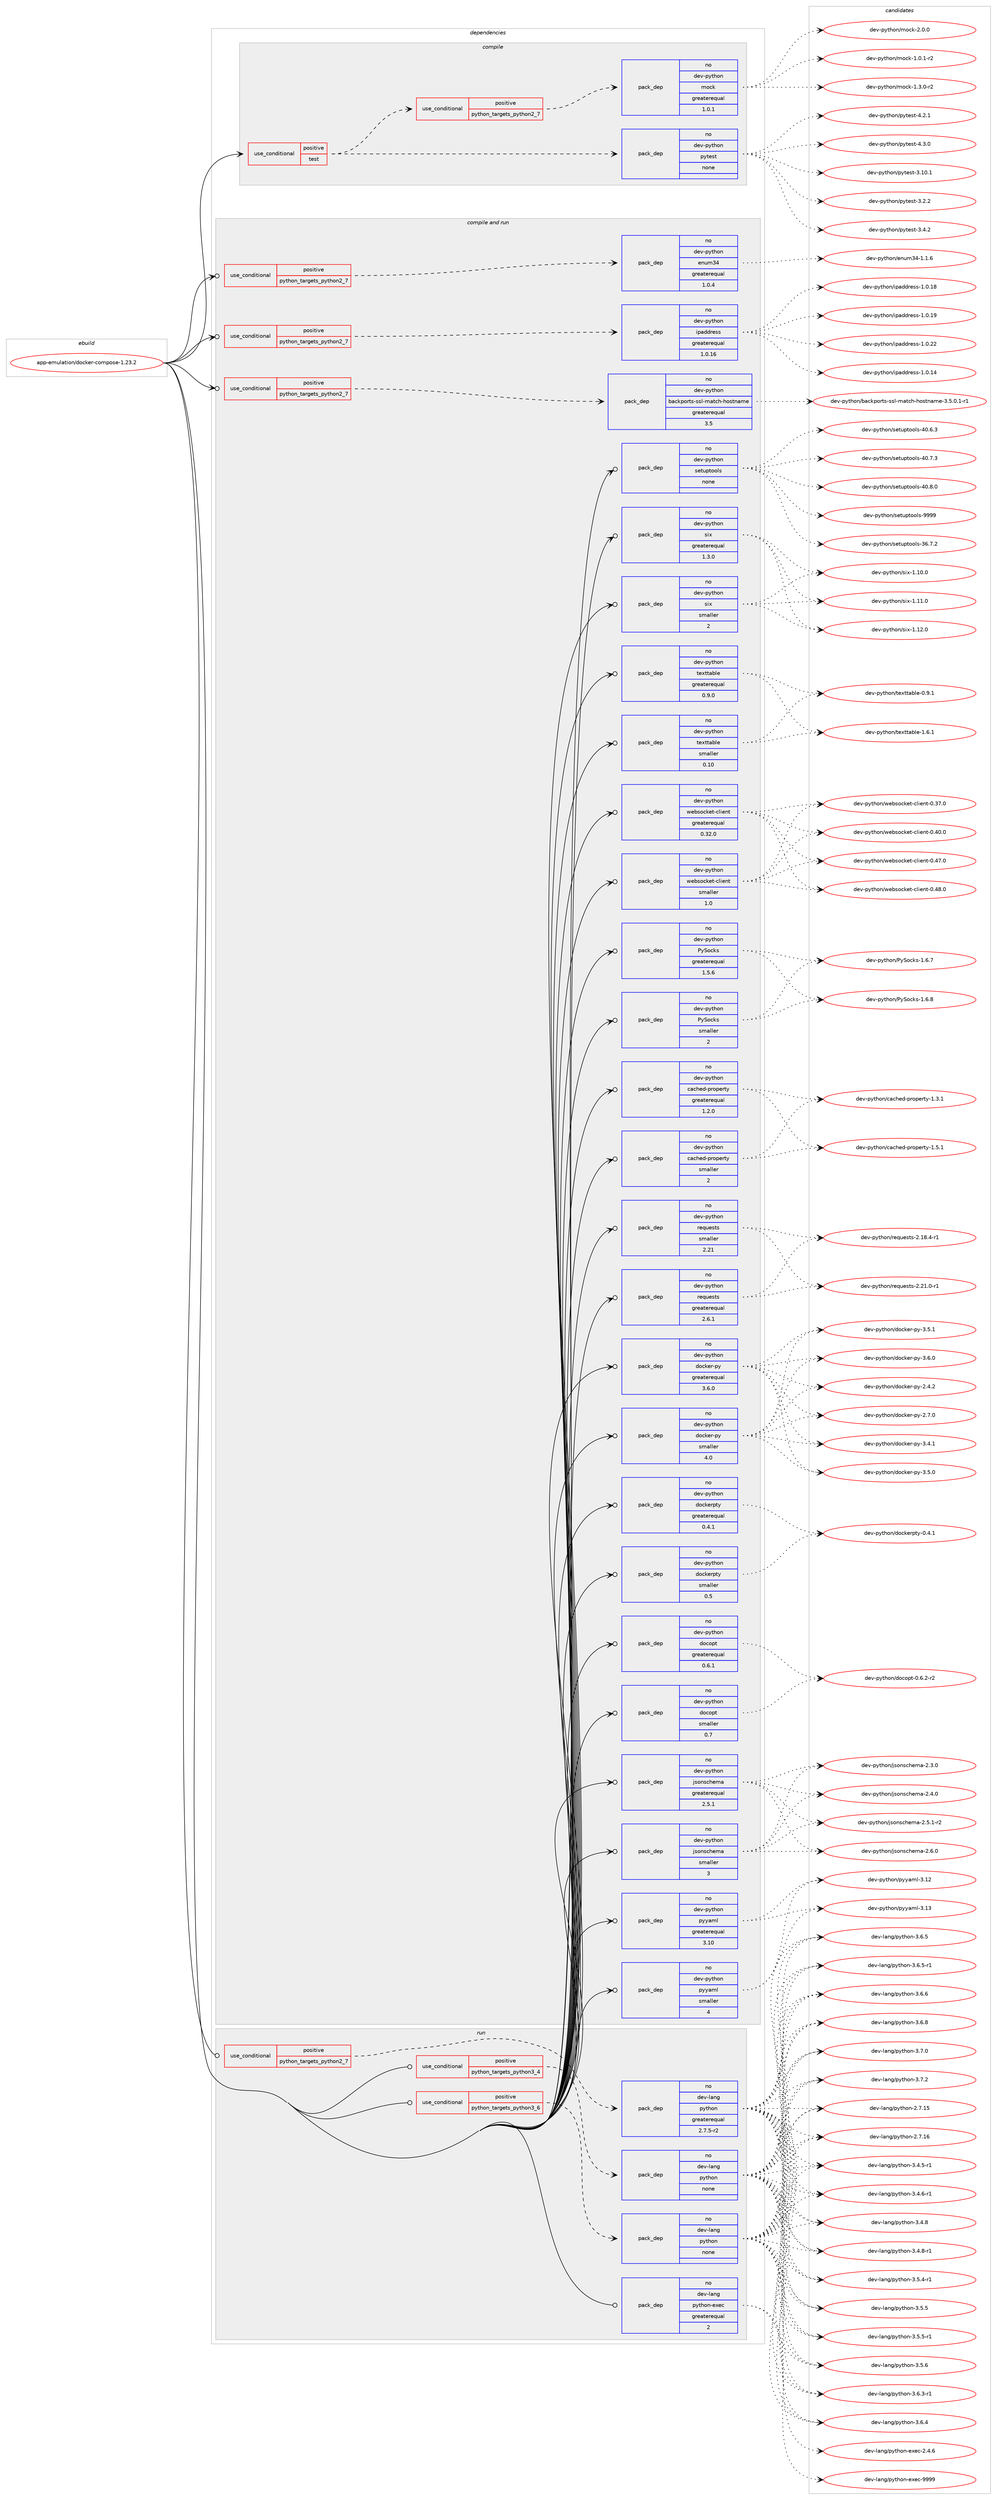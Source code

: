 digraph prolog {

# *************
# Graph options
# *************

newrank=true;
concentrate=true;
compound=true;
graph [rankdir=LR,fontname=Helvetica,fontsize=10,ranksep=1.5];#, ranksep=2.5, nodesep=0.2];
edge  [arrowhead=vee];
node  [fontname=Helvetica,fontsize=10];

# **********
# The ebuild
# **********

subgraph cluster_leftcol {
color=gray;
rank=same;
label=<<i>ebuild</i>>;
id [label="app-emulation/docker-compose-1.23.2", color=red, width=4, href="../app-emulation/docker-compose-1.23.2.svg"];
}

# ****************
# The dependencies
# ****************

subgraph cluster_midcol {
color=gray;
label=<<i>dependencies</i>>;
subgraph cluster_compile {
fillcolor="#eeeeee";
style=filled;
label=<<i>compile</i>>;
subgraph cond349889 {
dependency1285062 [label=<<TABLE BORDER="0" CELLBORDER="1" CELLSPACING="0" CELLPADDING="4"><TR><TD ROWSPAN="3" CELLPADDING="10">use_conditional</TD></TR><TR><TD>positive</TD></TR><TR><TD>test</TD></TR></TABLE>>, shape=none, color=red];
subgraph pack915207 {
dependency1285063 [label=<<TABLE BORDER="0" CELLBORDER="1" CELLSPACING="0" CELLPADDING="4" WIDTH="220"><TR><TD ROWSPAN="6" CELLPADDING="30">pack_dep</TD></TR><TR><TD WIDTH="110">no</TD></TR><TR><TD>dev-python</TD></TR><TR><TD>pytest</TD></TR><TR><TD>none</TD></TR><TR><TD></TD></TR></TABLE>>, shape=none, color=blue];
}
dependency1285062:e -> dependency1285063:w [weight=20,style="dashed",arrowhead="vee"];
subgraph cond349890 {
dependency1285064 [label=<<TABLE BORDER="0" CELLBORDER="1" CELLSPACING="0" CELLPADDING="4"><TR><TD ROWSPAN="3" CELLPADDING="10">use_conditional</TD></TR><TR><TD>positive</TD></TR><TR><TD>python_targets_python2_7</TD></TR></TABLE>>, shape=none, color=red];
subgraph pack915208 {
dependency1285065 [label=<<TABLE BORDER="0" CELLBORDER="1" CELLSPACING="0" CELLPADDING="4" WIDTH="220"><TR><TD ROWSPAN="6" CELLPADDING="30">pack_dep</TD></TR><TR><TD WIDTH="110">no</TD></TR><TR><TD>dev-python</TD></TR><TR><TD>mock</TD></TR><TR><TD>greaterequal</TD></TR><TR><TD>1.0.1</TD></TR></TABLE>>, shape=none, color=blue];
}
dependency1285064:e -> dependency1285065:w [weight=20,style="dashed",arrowhead="vee"];
}
dependency1285062:e -> dependency1285064:w [weight=20,style="dashed",arrowhead="vee"];
}
id:e -> dependency1285062:w [weight=20,style="solid",arrowhead="vee"];
}
subgraph cluster_compileandrun {
fillcolor="#eeeeee";
style=filled;
label=<<i>compile and run</i>>;
subgraph cond349891 {
dependency1285066 [label=<<TABLE BORDER="0" CELLBORDER="1" CELLSPACING="0" CELLPADDING="4"><TR><TD ROWSPAN="3" CELLPADDING="10">use_conditional</TD></TR><TR><TD>positive</TD></TR><TR><TD>python_targets_python2_7</TD></TR></TABLE>>, shape=none, color=red];
subgraph pack915209 {
dependency1285067 [label=<<TABLE BORDER="0" CELLBORDER="1" CELLSPACING="0" CELLPADDING="4" WIDTH="220"><TR><TD ROWSPAN="6" CELLPADDING="30">pack_dep</TD></TR><TR><TD WIDTH="110">no</TD></TR><TR><TD>dev-python</TD></TR><TR><TD>backports-ssl-match-hostname</TD></TR><TR><TD>greaterequal</TD></TR><TR><TD>3.5</TD></TR></TABLE>>, shape=none, color=blue];
}
dependency1285066:e -> dependency1285067:w [weight=20,style="dashed",arrowhead="vee"];
}
id:e -> dependency1285066:w [weight=20,style="solid",arrowhead="odotvee"];
subgraph cond349892 {
dependency1285068 [label=<<TABLE BORDER="0" CELLBORDER="1" CELLSPACING="0" CELLPADDING="4"><TR><TD ROWSPAN="3" CELLPADDING="10">use_conditional</TD></TR><TR><TD>positive</TD></TR><TR><TD>python_targets_python2_7</TD></TR></TABLE>>, shape=none, color=red];
subgraph pack915210 {
dependency1285069 [label=<<TABLE BORDER="0" CELLBORDER="1" CELLSPACING="0" CELLPADDING="4" WIDTH="220"><TR><TD ROWSPAN="6" CELLPADDING="30">pack_dep</TD></TR><TR><TD WIDTH="110">no</TD></TR><TR><TD>dev-python</TD></TR><TR><TD>enum34</TD></TR><TR><TD>greaterequal</TD></TR><TR><TD>1.0.4</TD></TR></TABLE>>, shape=none, color=blue];
}
dependency1285068:e -> dependency1285069:w [weight=20,style="dashed",arrowhead="vee"];
}
id:e -> dependency1285068:w [weight=20,style="solid",arrowhead="odotvee"];
subgraph cond349893 {
dependency1285070 [label=<<TABLE BORDER="0" CELLBORDER="1" CELLSPACING="0" CELLPADDING="4"><TR><TD ROWSPAN="3" CELLPADDING="10">use_conditional</TD></TR><TR><TD>positive</TD></TR><TR><TD>python_targets_python2_7</TD></TR></TABLE>>, shape=none, color=red];
subgraph pack915211 {
dependency1285071 [label=<<TABLE BORDER="0" CELLBORDER="1" CELLSPACING="0" CELLPADDING="4" WIDTH="220"><TR><TD ROWSPAN="6" CELLPADDING="30">pack_dep</TD></TR><TR><TD WIDTH="110">no</TD></TR><TR><TD>dev-python</TD></TR><TR><TD>ipaddress</TD></TR><TR><TD>greaterequal</TD></TR><TR><TD>1.0.16</TD></TR></TABLE>>, shape=none, color=blue];
}
dependency1285070:e -> dependency1285071:w [weight=20,style="dashed",arrowhead="vee"];
}
id:e -> dependency1285070:w [weight=20,style="solid",arrowhead="odotvee"];
subgraph pack915212 {
dependency1285072 [label=<<TABLE BORDER="0" CELLBORDER="1" CELLSPACING="0" CELLPADDING="4" WIDTH="220"><TR><TD ROWSPAN="6" CELLPADDING="30">pack_dep</TD></TR><TR><TD WIDTH="110">no</TD></TR><TR><TD>dev-python</TD></TR><TR><TD>PySocks</TD></TR><TR><TD>greaterequal</TD></TR><TR><TD>1.5.6</TD></TR></TABLE>>, shape=none, color=blue];
}
id:e -> dependency1285072:w [weight=20,style="solid",arrowhead="odotvee"];
subgraph pack915213 {
dependency1285073 [label=<<TABLE BORDER="0" CELLBORDER="1" CELLSPACING="0" CELLPADDING="4" WIDTH="220"><TR><TD ROWSPAN="6" CELLPADDING="30">pack_dep</TD></TR><TR><TD WIDTH="110">no</TD></TR><TR><TD>dev-python</TD></TR><TR><TD>PySocks</TD></TR><TR><TD>smaller</TD></TR><TR><TD>2</TD></TR></TABLE>>, shape=none, color=blue];
}
id:e -> dependency1285073:w [weight=20,style="solid",arrowhead="odotvee"];
subgraph pack915214 {
dependency1285074 [label=<<TABLE BORDER="0" CELLBORDER="1" CELLSPACING="0" CELLPADDING="4" WIDTH="220"><TR><TD ROWSPAN="6" CELLPADDING="30">pack_dep</TD></TR><TR><TD WIDTH="110">no</TD></TR><TR><TD>dev-python</TD></TR><TR><TD>cached-property</TD></TR><TR><TD>greaterequal</TD></TR><TR><TD>1.2.0</TD></TR></TABLE>>, shape=none, color=blue];
}
id:e -> dependency1285074:w [weight=20,style="solid",arrowhead="odotvee"];
subgraph pack915215 {
dependency1285075 [label=<<TABLE BORDER="0" CELLBORDER="1" CELLSPACING="0" CELLPADDING="4" WIDTH="220"><TR><TD ROWSPAN="6" CELLPADDING="30">pack_dep</TD></TR><TR><TD WIDTH="110">no</TD></TR><TR><TD>dev-python</TD></TR><TR><TD>cached-property</TD></TR><TR><TD>smaller</TD></TR><TR><TD>2</TD></TR></TABLE>>, shape=none, color=blue];
}
id:e -> dependency1285075:w [weight=20,style="solid",arrowhead="odotvee"];
subgraph pack915216 {
dependency1285076 [label=<<TABLE BORDER="0" CELLBORDER="1" CELLSPACING="0" CELLPADDING="4" WIDTH="220"><TR><TD ROWSPAN="6" CELLPADDING="30">pack_dep</TD></TR><TR><TD WIDTH="110">no</TD></TR><TR><TD>dev-python</TD></TR><TR><TD>docker-py</TD></TR><TR><TD>greaterequal</TD></TR><TR><TD>3.6.0</TD></TR></TABLE>>, shape=none, color=blue];
}
id:e -> dependency1285076:w [weight=20,style="solid",arrowhead="odotvee"];
subgraph pack915217 {
dependency1285077 [label=<<TABLE BORDER="0" CELLBORDER="1" CELLSPACING="0" CELLPADDING="4" WIDTH="220"><TR><TD ROWSPAN="6" CELLPADDING="30">pack_dep</TD></TR><TR><TD WIDTH="110">no</TD></TR><TR><TD>dev-python</TD></TR><TR><TD>docker-py</TD></TR><TR><TD>smaller</TD></TR><TR><TD>4.0</TD></TR></TABLE>>, shape=none, color=blue];
}
id:e -> dependency1285077:w [weight=20,style="solid",arrowhead="odotvee"];
subgraph pack915218 {
dependency1285078 [label=<<TABLE BORDER="0" CELLBORDER="1" CELLSPACING="0" CELLPADDING="4" WIDTH="220"><TR><TD ROWSPAN="6" CELLPADDING="30">pack_dep</TD></TR><TR><TD WIDTH="110">no</TD></TR><TR><TD>dev-python</TD></TR><TR><TD>dockerpty</TD></TR><TR><TD>greaterequal</TD></TR><TR><TD>0.4.1</TD></TR></TABLE>>, shape=none, color=blue];
}
id:e -> dependency1285078:w [weight=20,style="solid",arrowhead="odotvee"];
subgraph pack915219 {
dependency1285079 [label=<<TABLE BORDER="0" CELLBORDER="1" CELLSPACING="0" CELLPADDING="4" WIDTH="220"><TR><TD ROWSPAN="6" CELLPADDING="30">pack_dep</TD></TR><TR><TD WIDTH="110">no</TD></TR><TR><TD>dev-python</TD></TR><TR><TD>dockerpty</TD></TR><TR><TD>smaller</TD></TR><TR><TD>0.5</TD></TR></TABLE>>, shape=none, color=blue];
}
id:e -> dependency1285079:w [weight=20,style="solid",arrowhead="odotvee"];
subgraph pack915220 {
dependency1285080 [label=<<TABLE BORDER="0" CELLBORDER="1" CELLSPACING="0" CELLPADDING="4" WIDTH="220"><TR><TD ROWSPAN="6" CELLPADDING="30">pack_dep</TD></TR><TR><TD WIDTH="110">no</TD></TR><TR><TD>dev-python</TD></TR><TR><TD>docopt</TD></TR><TR><TD>greaterequal</TD></TR><TR><TD>0.6.1</TD></TR></TABLE>>, shape=none, color=blue];
}
id:e -> dependency1285080:w [weight=20,style="solid",arrowhead="odotvee"];
subgraph pack915221 {
dependency1285081 [label=<<TABLE BORDER="0" CELLBORDER="1" CELLSPACING="0" CELLPADDING="4" WIDTH="220"><TR><TD ROWSPAN="6" CELLPADDING="30">pack_dep</TD></TR><TR><TD WIDTH="110">no</TD></TR><TR><TD>dev-python</TD></TR><TR><TD>docopt</TD></TR><TR><TD>smaller</TD></TR><TR><TD>0.7</TD></TR></TABLE>>, shape=none, color=blue];
}
id:e -> dependency1285081:w [weight=20,style="solid",arrowhead="odotvee"];
subgraph pack915222 {
dependency1285082 [label=<<TABLE BORDER="0" CELLBORDER="1" CELLSPACING="0" CELLPADDING="4" WIDTH="220"><TR><TD ROWSPAN="6" CELLPADDING="30">pack_dep</TD></TR><TR><TD WIDTH="110">no</TD></TR><TR><TD>dev-python</TD></TR><TR><TD>jsonschema</TD></TR><TR><TD>greaterequal</TD></TR><TR><TD>2.5.1</TD></TR></TABLE>>, shape=none, color=blue];
}
id:e -> dependency1285082:w [weight=20,style="solid",arrowhead="odotvee"];
subgraph pack915223 {
dependency1285083 [label=<<TABLE BORDER="0" CELLBORDER="1" CELLSPACING="0" CELLPADDING="4" WIDTH="220"><TR><TD ROWSPAN="6" CELLPADDING="30">pack_dep</TD></TR><TR><TD WIDTH="110">no</TD></TR><TR><TD>dev-python</TD></TR><TR><TD>jsonschema</TD></TR><TR><TD>smaller</TD></TR><TR><TD>3</TD></TR></TABLE>>, shape=none, color=blue];
}
id:e -> dependency1285083:w [weight=20,style="solid",arrowhead="odotvee"];
subgraph pack915224 {
dependency1285084 [label=<<TABLE BORDER="0" CELLBORDER="1" CELLSPACING="0" CELLPADDING="4" WIDTH="220"><TR><TD ROWSPAN="6" CELLPADDING="30">pack_dep</TD></TR><TR><TD WIDTH="110">no</TD></TR><TR><TD>dev-python</TD></TR><TR><TD>pyyaml</TD></TR><TR><TD>greaterequal</TD></TR><TR><TD>3.10</TD></TR></TABLE>>, shape=none, color=blue];
}
id:e -> dependency1285084:w [weight=20,style="solid",arrowhead="odotvee"];
subgraph pack915225 {
dependency1285085 [label=<<TABLE BORDER="0" CELLBORDER="1" CELLSPACING="0" CELLPADDING="4" WIDTH="220"><TR><TD ROWSPAN="6" CELLPADDING="30">pack_dep</TD></TR><TR><TD WIDTH="110">no</TD></TR><TR><TD>dev-python</TD></TR><TR><TD>pyyaml</TD></TR><TR><TD>smaller</TD></TR><TR><TD>4</TD></TR></TABLE>>, shape=none, color=blue];
}
id:e -> dependency1285085:w [weight=20,style="solid",arrowhead="odotvee"];
subgraph pack915226 {
dependency1285086 [label=<<TABLE BORDER="0" CELLBORDER="1" CELLSPACING="0" CELLPADDING="4" WIDTH="220"><TR><TD ROWSPAN="6" CELLPADDING="30">pack_dep</TD></TR><TR><TD WIDTH="110">no</TD></TR><TR><TD>dev-python</TD></TR><TR><TD>requests</TD></TR><TR><TD>greaterequal</TD></TR><TR><TD>2.6.1</TD></TR></TABLE>>, shape=none, color=blue];
}
id:e -> dependency1285086:w [weight=20,style="solid",arrowhead="odotvee"];
subgraph pack915227 {
dependency1285087 [label=<<TABLE BORDER="0" CELLBORDER="1" CELLSPACING="0" CELLPADDING="4" WIDTH="220"><TR><TD ROWSPAN="6" CELLPADDING="30">pack_dep</TD></TR><TR><TD WIDTH="110">no</TD></TR><TR><TD>dev-python</TD></TR><TR><TD>requests</TD></TR><TR><TD>smaller</TD></TR><TR><TD>2.21</TD></TR></TABLE>>, shape=none, color=blue];
}
id:e -> dependency1285087:w [weight=20,style="solid",arrowhead="odotvee"];
subgraph pack915228 {
dependency1285088 [label=<<TABLE BORDER="0" CELLBORDER="1" CELLSPACING="0" CELLPADDING="4" WIDTH="220"><TR><TD ROWSPAN="6" CELLPADDING="30">pack_dep</TD></TR><TR><TD WIDTH="110">no</TD></TR><TR><TD>dev-python</TD></TR><TR><TD>setuptools</TD></TR><TR><TD>none</TD></TR><TR><TD></TD></TR></TABLE>>, shape=none, color=blue];
}
id:e -> dependency1285088:w [weight=20,style="solid",arrowhead="odotvee"];
subgraph pack915229 {
dependency1285089 [label=<<TABLE BORDER="0" CELLBORDER="1" CELLSPACING="0" CELLPADDING="4" WIDTH="220"><TR><TD ROWSPAN="6" CELLPADDING="30">pack_dep</TD></TR><TR><TD WIDTH="110">no</TD></TR><TR><TD>dev-python</TD></TR><TR><TD>six</TD></TR><TR><TD>greaterequal</TD></TR><TR><TD>1.3.0</TD></TR></TABLE>>, shape=none, color=blue];
}
id:e -> dependency1285089:w [weight=20,style="solid",arrowhead="odotvee"];
subgraph pack915230 {
dependency1285090 [label=<<TABLE BORDER="0" CELLBORDER="1" CELLSPACING="0" CELLPADDING="4" WIDTH="220"><TR><TD ROWSPAN="6" CELLPADDING="30">pack_dep</TD></TR><TR><TD WIDTH="110">no</TD></TR><TR><TD>dev-python</TD></TR><TR><TD>six</TD></TR><TR><TD>smaller</TD></TR><TR><TD>2</TD></TR></TABLE>>, shape=none, color=blue];
}
id:e -> dependency1285090:w [weight=20,style="solid",arrowhead="odotvee"];
subgraph pack915231 {
dependency1285091 [label=<<TABLE BORDER="0" CELLBORDER="1" CELLSPACING="0" CELLPADDING="4" WIDTH="220"><TR><TD ROWSPAN="6" CELLPADDING="30">pack_dep</TD></TR><TR><TD WIDTH="110">no</TD></TR><TR><TD>dev-python</TD></TR><TR><TD>texttable</TD></TR><TR><TD>greaterequal</TD></TR><TR><TD>0.9.0</TD></TR></TABLE>>, shape=none, color=blue];
}
id:e -> dependency1285091:w [weight=20,style="solid",arrowhead="odotvee"];
subgraph pack915232 {
dependency1285092 [label=<<TABLE BORDER="0" CELLBORDER="1" CELLSPACING="0" CELLPADDING="4" WIDTH="220"><TR><TD ROWSPAN="6" CELLPADDING="30">pack_dep</TD></TR><TR><TD WIDTH="110">no</TD></TR><TR><TD>dev-python</TD></TR><TR><TD>texttable</TD></TR><TR><TD>smaller</TD></TR><TR><TD>0.10</TD></TR></TABLE>>, shape=none, color=blue];
}
id:e -> dependency1285092:w [weight=20,style="solid",arrowhead="odotvee"];
subgraph pack915233 {
dependency1285093 [label=<<TABLE BORDER="0" CELLBORDER="1" CELLSPACING="0" CELLPADDING="4" WIDTH="220"><TR><TD ROWSPAN="6" CELLPADDING="30">pack_dep</TD></TR><TR><TD WIDTH="110">no</TD></TR><TR><TD>dev-python</TD></TR><TR><TD>websocket-client</TD></TR><TR><TD>greaterequal</TD></TR><TR><TD>0.32.0</TD></TR></TABLE>>, shape=none, color=blue];
}
id:e -> dependency1285093:w [weight=20,style="solid",arrowhead="odotvee"];
subgraph pack915234 {
dependency1285094 [label=<<TABLE BORDER="0" CELLBORDER="1" CELLSPACING="0" CELLPADDING="4" WIDTH="220"><TR><TD ROWSPAN="6" CELLPADDING="30">pack_dep</TD></TR><TR><TD WIDTH="110">no</TD></TR><TR><TD>dev-python</TD></TR><TR><TD>websocket-client</TD></TR><TR><TD>smaller</TD></TR><TR><TD>1.0</TD></TR></TABLE>>, shape=none, color=blue];
}
id:e -> dependency1285094:w [weight=20,style="solid",arrowhead="odotvee"];
}
subgraph cluster_run {
fillcolor="#eeeeee";
style=filled;
label=<<i>run</i>>;
subgraph cond349894 {
dependency1285095 [label=<<TABLE BORDER="0" CELLBORDER="1" CELLSPACING="0" CELLPADDING="4"><TR><TD ROWSPAN="3" CELLPADDING="10">use_conditional</TD></TR><TR><TD>positive</TD></TR><TR><TD>python_targets_python2_7</TD></TR></TABLE>>, shape=none, color=red];
subgraph pack915235 {
dependency1285096 [label=<<TABLE BORDER="0" CELLBORDER="1" CELLSPACING="0" CELLPADDING="4" WIDTH="220"><TR><TD ROWSPAN="6" CELLPADDING="30">pack_dep</TD></TR><TR><TD WIDTH="110">no</TD></TR><TR><TD>dev-lang</TD></TR><TR><TD>python</TD></TR><TR><TD>greaterequal</TD></TR><TR><TD>2.7.5-r2</TD></TR></TABLE>>, shape=none, color=blue];
}
dependency1285095:e -> dependency1285096:w [weight=20,style="dashed",arrowhead="vee"];
}
id:e -> dependency1285095:w [weight=20,style="solid",arrowhead="odot"];
subgraph cond349895 {
dependency1285097 [label=<<TABLE BORDER="0" CELLBORDER="1" CELLSPACING="0" CELLPADDING="4"><TR><TD ROWSPAN="3" CELLPADDING="10">use_conditional</TD></TR><TR><TD>positive</TD></TR><TR><TD>python_targets_python3_4</TD></TR></TABLE>>, shape=none, color=red];
subgraph pack915236 {
dependency1285098 [label=<<TABLE BORDER="0" CELLBORDER="1" CELLSPACING="0" CELLPADDING="4" WIDTH="220"><TR><TD ROWSPAN="6" CELLPADDING="30">pack_dep</TD></TR><TR><TD WIDTH="110">no</TD></TR><TR><TD>dev-lang</TD></TR><TR><TD>python</TD></TR><TR><TD>none</TD></TR><TR><TD></TD></TR></TABLE>>, shape=none, color=blue];
}
dependency1285097:e -> dependency1285098:w [weight=20,style="dashed",arrowhead="vee"];
}
id:e -> dependency1285097:w [weight=20,style="solid",arrowhead="odot"];
subgraph cond349896 {
dependency1285099 [label=<<TABLE BORDER="0" CELLBORDER="1" CELLSPACING="0" CELLPADDING="4"><TR><TD ROWSPAN="3" CELLPADDING="10">use_conditional</TD></TR><TR><TD>positive</TD></TR><TR><TD>python_targets_python3_6</TD></TR></TABLE>>, shape=none, color=red];
subgraph pack915237 {
dependency1285100 [label=<<TABLE BORDER="0" CELLBORDER="1" CELLSPACING="0" CELLPADDING="4" WIDTH="220"><TR><TD ROWSPAN="6" CELLPADDING="30">pack_dep</TD></TR><TR><TD WIDTH="110">no</TD></TR><TR><TD>dev-lang</TD></TR><TR><TD>python</TD></TR><TR><TD>none</TD></TR><TR><TD></TD></TR></TABLE>>, shape=none, color=blue];
}
dependency1285099:e -> dependency1285100:w [weight=20,style="dashed",arrowhead="vee"];
}
id:e -> dependency1285099:w [weight=20,style="solid",arrowhead="odot"];
subgraph pack915238 {
dependency1285101 [label=<<TABLE BORDER="0" CELLBORDER="1" CELLSPACING="0" CELLPADDING="4" WIDTH="220"><TR><TD ROWSPAN="6" CELLPADDING="30">pack_dep</TD></TR><TR><TD WIDTH="110">no</TD></TR><TR><TD>dev-lang</TD></TR><TR><TD>python-exec</TD></TR><TR><TD>greaterequal</TD></TR><TR><TD>2</TD></TR></TABLE>>, shape=none, color=blue];
}
id:e -> dependency1285101:w [weight=20,style="solid",arrowhead="odot"];
}
}

# **************
# The candidates
# **************

subgraph cluster_choices {
rank=same;
color=gray;
label=<<i>candidates</i>>;

subgraph choice915207 {
color=black;
nodesep=1;
choice100101118451121211161041111104711212111610111511645514649484649 [label="dev-python/pytest-3.10.1", color=red, width=4,href="../dev-python/pytest-3.10.1.svg"];
choice1001011184511212111610411111047112121116101115116455146504650 [label="dev-python/pytest-3.2.2", color=red, width=4,href="../dev-python/pytest-3.2.2.svg"];
choice1001011184511212111610411111047112121116101115116455146524650 [label="dev-python/pytest-3.4.2", color=red, width=4,href="../dev-python/pytest-3.4.2.svg"];
choice1001011184511212111610411111047112121116101115116455246504649 [label="dev-python/pytest-4.2.1", color=red, width=4,href="../dev-python/pytest-4.2.1.svg"];
choice1001011184511212111610411111047112121116101115116455246514648 [label="dev-python/pytest-4.3.0", color=red, width=4,href="../dev-python/pytest-4.3.0.svg"];
dependency1285063:e -> choice100101118451121211161041111104711212111610111511645514649484649:w [style=dotted,weight="100"];
dependency1285063:e -> choice1001011184511212111610411111047112121116101115116455146504650:w [style=dotted,weight="100"];
dependency1285063:e -> choice1001011184511212111610411111047112121116101115116455146524650:w [style=dotted,weight="100"];
dependency1285063:e -> choice1001011184511212111610411111047112121116101115116455246504649:w [style=dotted,weight="100"];
dependency1285063:e -> choice1001011184511212111610411111047112121116101115116455246514648:w [style=dotted,weight="100"];
}
subgraph choice915208 {
color=black;
nodesep=1;
choice1001011184511212111610411111047109111991074549464846494511450 [label="dev-python/mock-1.0.1-r2", color=red, width=4,href="../dev-python/mock-1.0.1-r2.svg"];
choice1001011184511212111610411111047109111991074549465146484511450 [label="dev-python/mock-1.3.0-r2", color=red, width=4,href="../dev-python/mock-1.3.0-r2.svg"];
choice100101118451121211161041111104710911199107455046484648 [label="dev-python/mock-2.0.0", color=red, width=4,href="../dev-python/mock-2.0.0.svg"];
dependency1285065:e -> choice1001011184511212111610411111047109111991074549464846494511450:w [style=dotted,weight="100"];
dependency1285065:e -> choice1001011184511212111610411111047109111991074549465146484511450:w [style=dotted,weight="100"];
dependency1285065:e -> choice100101118451121211161041111104710911199107455046484648:w [style=dotted,weight="100"];
}
subgraph choice915209 {
color=black;
nodesep=1;
choice100101118451121211161041111104798979910711211111411611545115115108451099711699104451041111151161109710910145514653464846494511449 [label="dev-python/backports-ssl-match-hostname-3.5.0.1-r1", color=red, width=4,href="../dev-python/backports-ssl-match-hostname-3.5.0.1-r1.svg"];
dependency1285067:e -> choice100101118451121211161041111104798979910711211111411611545115115108451099711699104451041111151161109710910145514653464846494511449:w [style=dotted,weight="100"];
}
subgraph choice915210 {
color=black;
nodesep=1;
choice10010111845112121116104111110471011101171095152454946494654 [label="dev-python/enum34-1.1.6", color=red, width=4,href="../dev-python/enum34-1.1.6.svg"];
dependency1285069:e -> choice10010111845112121116104111110471011101171095152454946494654:w [style=dotted,weight="100"];
}
subgraph choice915211 {
color=black;
nodesep=1;
choice10010111845112121116104111110471051129710010011410111511545494648464952 [label="dev-python/ipaddress-1.0.14", color=red, width=4,href="../dev-python/ipaddress-1.0.14.svg"];
choice10010111845112121116104111110471051129710010011410111511545494648464956 [label="dev-python/ipaddress-1.0.18", color=red, width=4,href="../dev-python/ipaddress-1.0.18.svg"];
choice10010111845112121116104111110471051129710010011410111511545494648464957 [label="dev-python/ipaddress-1.0.19", color=red, width=4,href="../dev-python/ipaddress-1.0.19.svg"];
choice10010111845112121116104111110471051129710010011410111511545494648465050 [label="dev-python/ipaddress-1.0.22", color=red, width=4,href="../dev-python/ipaddress-1.0.22.svg"];
dependency1285071:e -> choice10010111845112121116104111110471051129710010011410111511545494648464952:w [style=dotted,weight="100"];
dependency1285071:e -> choice10010111845112121116104111110471051129710010011410111511545494648464956:w [style=dotted,weight="100"];
dependency1285071:e -> choice10010111845112121116104111110471051129710010011410111511545494648464957:w [style=dotted,weight="100"];
dependency1285071:e -> choice10010111845112121116104111110471051129710010011410111511545494648465050:w [style=dotted,weight="100"];
}
subgraph choice915212 {
color=black;
nodesep=1;
choice1001011184511212111610411111047801218311199107115454946544655 [label="dev-python/PySocks-1.6.7", color=red, width=4,href="../dev-python/PySocks-1.6.7.svg"];
choice1001011184511212111610411111047801218311199107115454946544656 [label="dev-python/PySocks-1.6.8", color=red, width=4,href="../dev-python/PySocks-1.6.8.svg"];
dependency1285072:e -> choice1001011184511212111610411111047801218311199107115454946544655:w [style=dotted,weight="100"];
dependency1285072:e -> choice1001011184511212111610411111047801218311199107115454946544656:w [style=dotted,weight="100"];
}
subgraph choice915213 {
color=black;
nodesep=1;
choice1001011184511212111610411111047801218311199107115454946544655 [label="dev-python/PySocks-1.6.7", color=red, width=4,href="../dev-python/PySocks-1.6.7.svg"];
choice1001011184511212111610411111047801218311199107115454946544656 [label="dev-python/PySocks-1.6.8", color=red, width=4,href="../dev-python/PySocks-1.6.8.svg"];
dependency1285073:e -> choice1001011184511212111610411111047801218311199107115454946544655:w [style=dotted,weight="100"];
dependency1285073:e -> choice1001011184511212111610411111047801218311199107115454946544656:w [style=dotted,weight="100"];
}
subgraph choice915214 {
color=black;
nodesep=1;
choice100101118451121211161041111104799979910410110045112114111112101114116121454946514649 [label="dev-python/cached-property-1.3.1", color=red, width=4,href="../dev-python/cached-property-1.3.1.svg"];
choice100101118451121211161041111104799979910410110045112114111112101114116121454946534649 [label="dev-python/cached-property-1.5.1", color=red, width=4,href="../dev-python/cached-property-1.5.1.svg"];
dependency1285074:e -> choice100101118451121211161041111104799979910410110045112114111112101114116121454946514649:w [style=dotted,weight="100"];
dependency1285074:e -> choice100101118451121211161041111104799979910410110045112114111112101114116121454946534649:w [style=dotted,weight="100"];
}
subgraph choice915215 {
color=black;
nodesep=1;
choice100101118451121211161041111104799979910410110045112114111112101114116121454946514649 [label="dev-python/cached-property-1.3.1", color=red, width=4,href="../dev-python/cached-property-1.3.1.svg"];
choice100101118451121211161041111104799979910410110045112114111112101114116121454946534649 [label="dev-python/cached-property-1.5.1", color=red, width=4,href="../dev-python/cached-property-1.5.1.svg"];
dependency1285075:e -> choice100101118451121211161041111104799979910410110045112114111112101114116121454946514649:w [style=dotted,weight="100"];
dependency1285075:e -> choice100101118451121211161041111104799979910410110045112114111112101114116121454946534649:w [style=dotted,weight="100"];
}
subgraph choice915216 {
color=black;
nodesep=1;
choice10010111845112121116104111110471001119910710111445112121455046524650 [label="dev-python/docker-py-2.4.2", color=red, width=4,href="../dev-python/docker-py-2.4.2.svg"];
choice10010111845112121116104111110471001119910710111445112121455046554648 [label="dev-python/docker-py-2.7.0", color=red, width=4,href="../dev-python/docker-py-2.7.0.svg"];
choice10010111845112121116104111110471001119910710111445112121455146524649 [label="dev-python/docker-py-3.4.1", color=red, width=4,href="../dev-python/docker-py-3.4.1.svg"];
choice10010111845112121116104111110471001119910710111445112121455146534648 [label="dev-python/docker-py-3.5.0", color=red, width=4,href="../dev-python/docker-py-3.5.0.svg"];
choice10010111845112121116104111110471001119910710111445112121455146534649 [label="dev-python/docker-py-3.5.1", color=red, width=4,href="../dev-python/docker-py-3.5.1.svg"];
choice10010111845112121116104111110471001119910710111445112121455146544648 [label="dev-python/docker-py-3.6.0", color=red, width=4,href="../dev-python/docker-py-3.6.0.svg"];
dependency1285076:e -> choice10010111845112121116104111110471001119910710111445112121455046524650:w [style=dotted,weight="100"];
dependency1285076:e -> choice10010111845112121116104111110471001119910710111445112121455046554648:w [style=dotted,weight="100"];
dependency1285076:e -> choice10010111845112121116104111110471001119910710111445112121455146524649:w [style=dotted,weight="100"];
dependency1285076:e -> choice10010111845112121116104111110471001119910710111445112121455146534648:w [style=dotted,weight="100"];
dependency1285076:e -> choice10010111845112121116104111110471001119910710111445112121455146534649:w [style=dotted,weight="100"];
dependency1285076:e -> choice10010111845112121116104111110471001119910710111445112121455146544648:w [style=dotted,weight="100"];
}
subgraph choice915217 {
color=black;
nodesep=1;
choice10010111845112121116104111110471001119910710111445112121455046524650 [label="dev-python/docker-py-2.4.2", color=red, width=4,href="../dev-python/docker-py-2.4.2.svg"];
choice10010111845112121116104111110471001119910710111445112121455046554648 [label="dev-python/docker-py-2.7.0", color=red, width=4,href="../dev-python/docker-py-2.7.0.svg"];
choice10010111845112121116104111110471001119910710111445112121455146524649 [label="dev-python/docker-py-3.4.1", color=red, width=4,href="../dev-python/docker-py-3.4.1.svg"];
choice10010111845112121116104111110471001119910710111445112121455146534648 [label="dev-python/docker-py-3.5.0", color=red, width=4,href="../dev-python/docker-py-3.5.0.svg"];
choice10010111845112121116104111110471001119910710111445112121455146534649 [label="dev-python/docker-py-3.5.1", color=red, width=4,href="../dev-python/docker-py-3.5.1.svg"];
choice10010111845112121116104111110471001119910710111445112121455146544648 [label="dev-python/docker-py-3.6.0", color=red, width=4,href="../dev-python/docker-py-3.6.0.svg"];
dependency1285077:e -> choice10010111845112121116104111110471001119910710111445112121455046524650:w [style=dotted,weight="100"];
dependency1285077:e -> choice10010111845112121116104111110471001119910710111445112121455046554648:w [style=dotted,weight="100"];
dependency1285077:e -> choice10010111845112121116104111110471001119910710111445112121455146524649:w [style=dotted,weight="100"];
dependency1285077:e -> choice10010111845112121116104111110471001119910710111445112121455146534648:w [style=dotted,weight="100"];
dependency1285077:e -> choice10010111845112121116104111110471001119910710111445112121455146534649:w [style=dotted,weight="100"];
dependency1285077:e -> choice10010111845112121116104111110471001119910710111445112121455146544648:w [style=dotted,weight="100"];
}
subgraph choice915218 {
color=black;
nodesep=1;
choice100101118451121211161041111104710011199107101114112116121454846524649 [label="dev-python/dockerpty-0.4.1", color=red, width=4,href="../dev-python/dockerpty-0.4.1.svg"];
dependency1285078:e -> choice100101118451121211161041111104710011199107101114112116121454846524649:w [style=dotted,weight="100"];
}
subgraph choice915219 {
color=black;
nodesep=1;
choice100101118451121211161041111104710011199107101114112116121454846524649 [label="dev-python/dockerpty-0.4.1", color=red, width=4,href="../dev-python/dockerpty-0.4.1.svg"];
dependency1285079:e -> choice100101118451121211161041111104710011199107101114112116121454846524649:w [style=dotted,weight="100"];
}
subgraph choice915220 {
color=black;
nodesep=1;
choice1001011184511212111610411111047100111991111121164548465446504511450 [label="dev-python/docopt-0.6.2-r2", color=red, width=4,href="../dev-python/docopt-0.6.2-r2.svg"];
dependency1285080:e -> choice1001011184511212111610411111047100111991111121164548465446504511450:w [style=dotted,weight="100"];
}
subgraph choice915221 {
color=black;
nodesep=1;
choice1001011184511212111610411111047100111991111121164548465446504511450 [label="dev-python/docopt-0.6.2-r2", color=red, width=4,href="../dev-python/docopt-0.6.2-r2.svg"];
dependency1285081:e -> choice1001011184511212111610411111047100111991111121164548465446504511450:w [style=dotted,weight="100"];
}
subgraph choice915222 {
color=black;
nodesep=1;
choice10010111845112121116104111110471061151111101159910410110997455046514648 [label="dev-python/jsonschema-2.3.0", color=red, width=4,href="../dev-python/jsonschema-2.3.0.svg"];
choice10010111845112121116104111110471061151111101159910410110997455046524648 [label="dev-python/jsonschema-2.4.0", color=red, width=4,href="../dev-python/jsonschema-2.4.0.svg"];
choice100101118451121211161041111104710611511111011599104101109974550465346494511450 [label="dev-python/jsonschema-2.5.1-r2", color=red, width=4,href="../dev-python/jsonschema-2.5.1-r2.svg"];
choice10010111845112121116104111110471061151111101159910410110997455046544648 [label="dev-python/jsonschema-2.6.0", color=red, width=4,href="../dev-python/jsonschema-2.6.0.svg"];
dependency1285082:e -> choice10010111845112121116104111110471061151111101159910410110997455046514648:w [style=dotted,weight="100"];
dependency1285082:e -> choice10010111845112121116104111110471061151111101159910410110997455046524648:w [style=dotted,weight="100"];
dependency1285082:e -> choice100101118451121211161041111104710611511111011599104101109974550465346494511450:w [style=dotted,weight="100"];
dependency1285082:e -> choice10010111845112121116104111110471061151111101159910410110997455046544648:w [style=dotted,weight="100"];
}
subgraph choice915223 {
color=black;
nodesep=1;
choice10010111845112121116104111110471061151111101159910410110997455046514648 [label="dev-python/jsonschema-2.3.0", color=red, width=4,href="../dev-python/jsonschema-2.3.0.svg"];
choice10010111845112121116104111110471061151111101159910410110997455046524648 [label="dev-python/jsonschema-2.4.0", color=red, width=4,href="../dev-python/jsonschema-2.4.0.svg"];
choice100101118451121211161041111104710611511111011599104101109974550465346494511450 [label="dev-python/jsonschema-2.5.1-r2", color=red, width=4,href="../dev-python/jsonschema-2.5.1-r2.svg"];
choice10010111845112121116104111110471061151111101159910410110997455046544648 [label="dev-python/jsonschema-2.6.0", color=red, width=4,href="../dev-python/jsonschema-2.6.0.svg"];
dependency1285083:e -> choice10010111845112121116104111110471061151111101159910410110997455046514648:w [style=dotted,weight="100"];
dependency1285083:e -> choice10010111845112121116104111110471061151111101159910410110997455046524648:w [style=dotted,weight="100"];
dependency1285083:e -> choice100101118451121211161041111104710611511111011599104101109974550465346494511450:w [style=dotted,weight="100"];
dependency1285083:e -> choice10010111845112121116104111110471061151111101159910410110997455046544648:w [style=dotted,weight="100"];
}
subgraph choice915224 {
color=black;
nodesep=1;
choice1001011184511212111610411111047112121121971091084551464950 [label="dev-python/pyyaml-3.12", color=red, width=4,href="../dev-python/pyyaml-3.12.svg"];
choice1001011184511212111610411111047112121121971091084551464951 [label="dev-python/pyyaml-3.13", color=red, width=4,href="../dev-python/pyyaml-3.13.svg"];
dependency1285084:e -> choice1001011184511212111610411111047112121121971091084551464950:w [style=dotted,weight="100"];
dependency1285084:e -> choice1001011184511212111610411111047112121121971091084551464951:w [style=dotted,weight="100"];
}
subgraph choice915225 {
color=black;
nodesep=1;
choice1001011184511212111610411111047112121121971091084551464950 [label="dev-python/pyyaml-3.12", color=red, width=4,href="../dev-python/pyyaml-3.12.svg"];
choice1001011184511212111610411111047112121121971091084551464951 [label="dev-python/pyyaml-3.13", color=red, width=4,href="../dev-python/pyyaml-3.13.svg"];
dependency1285085:e -> choice1001011184511212111610411111047112121121971091084551464950:w [style=dotted,weight="100"];
dependency1285085:e -> choice1001011184511212111610411111047112121121971091084551464951:w [style=dotted,weight="100"];
}
subgraph choice915226 {
color=black;
nodesep=1;
choice1001011184511212111610411111047114101113117101115116115455046495646524511449 [label="dev-python/requests-2.18.4-r1", color=red, width=4,href="../dev-python/requests-2.18.4-r1.svg"];
choice1001011184511212111610411111047114101113117101115116115455046504946484511449 [label="dev-python/requests-2.21.0-r1", color=red, width=4,href="../dev-python/requests-2.21.0-r1.svg"];
dependency1285086:e -> choice1001011184511212111610411111047114101113117101115116115455046495646524511449:w [style=dotted,weight="100"];
dependency1285086:e -> choice1001011184511212111610411111047114101113117101115116115455046504946484511449:w [style=dotted,weight="100"];
}
subgraph choice915227 {
color=black;
nodesep=1;
choice1001011184511212111610411111047114101113117101115116115455046495646524511449 [label="dev-python/requests-2.18.4-r1", color=red, width=4,href="../dev-python/requests-2.18.4-r1.svg"];
choice1001011184511212111610411111047114101113117101115116115455046504946484511449 [label="dev-python/requests-2.21.0-r1", color=red, width=4,href="../dev-python/requests-2.21.0-r1.svg"];
dependency1285087:e -> choice1001011184511212111610411111047114101113117101115116115455046495646524511449:w [style=dotted,weight="100"];
dependency1285087:e -> choice1001011184511212111610411111047114101113117101115116115455046504946484511449:w [style=dotted,weight="100"];
}
subgraph choice915228 {
color=black;
nodesep=1;
choice100101118451121211161041111104711510111611711211611111110811545515446554650 [label="dev-python/setuptools-36.7.2", color=red, width=4,href="../dev-python/setuptools-36.7.2.svg"];
choice100101118451121211161041111104711510111611711211611111110811545524846544651 [label="dev-python/setuptools-40.6.3", color=red, width=4,href="../dev-python/setuptools-40.6.3.svg"];
choice100101118451121211161041111104711510111611711211611111110811545524846554651 [label="dev-python/setuptools-40.7.3", color=red, width=4,href="../dev-python/setuptools-40.7.3.svg"];
choice100101118451121211161041111104711510111611711211611111110811545524846564648 [label="dev-python/setuptools-40.8.0", color=red, width=4,href="../dev-python/setuptools-40.8.0.svg"];
choice10010111845112121116104111110471151011161171121161111111081154557575757 [label="dev-python/setuptools-9999", color=red, width=4,href="../dev-python/setuptools-9999.svg"];
dependency1285088:e -> choice100101118451121211161041111104711510111611711211611111110811545515446554650:w [style=dotted,weight="100"];
dependency1285088:e -> choice100101118451121211161041111104711510111611711211611111110811545524846544651:w [style=dotted,weight="100"];
dependency1285088:e -> choice100101118451121211161041111104711510111611711211611111110811545524846554651:w [style=dotted,weight="100"];
dependency1285088:e -> choice100101118451121211161041111104711510111611711211611111110811545524846564648:w [style=dotted,weight="100"];
dependency1285088:e -> choice10010111845112121116104111110471151011161171121161111111081154557575757:w [style=dotted,weight="100"];
}
subgraph choice915229 {
color=black;
nodesep=1;
choice100101118451121211161041111104711510512045494649484648 [label="dev-python/six-1.10.0", color=red, width=4,href="../dev-python/six-1.10.0.svg"];
choice100101118451121211161041111104711510512045494649494648 [label="dev-python/six-1.11.0", color=red, width=4,href="../dev-python/six-1.11.0.svg"];
choice100101118451121211161041111104711510512045494649504648 [label="dev-python/six-1.12.0", color=red, width=4,href="../dev-python/six-1.12.0.svg"];
dependency1285089:e -> choice100101118451121211161041111104711510512045494649484648:w [style=dotted,weight="100"];
dependency1285089:e -> choice100101118451121211161041111104711510512045494649494648:w [style=dotted,weight="100"];
dependency1285089:e -> choice100101118451121211161041111104711510512045494649504648:w [style=dotted,weight="100"];
}
subgraph choice915230 {
color=black;
nodesep=1;
choice100101118451121211161041111104711510512045494649484648 [label="dev-python/six-1.10.0", color=red, width=4,href="../dev-python/six-1.10.0.svg"];
choice100101118451121211161041111104711510512045494649494648 [label="dev-python/six-1.11.0", color=red, width=4,href="../dev-python/six-1.11.0.svg"];
choice100101118451121211161041111104711510512045494649504648 [label="dev-python/six-1.12.0", color=red, width=4,href="../dev-python/six-1.12.0.svg"];
dependency1285090:e -> choice100101118451121211161041111104711510512045494649484648:w [style=dotted,weight="100"];
dependency1285090:e -> choice100101118451121211161041111104711510512045494649494648:w [style=dotted,weight="100"];
dependency1285090:e -> choice100101118451121211161041111104711510512045494649504648:w [style=dotted,weight="100"];
}
subgraph choice915231 {
color=black;
nodesep=1;
choice10010111845112121116104111110471161011201161169798108101454846574649 [label="dev-python/texttable-0.9.1", color=red, width=4,href="../dev-python/texttable-0.9.1.svg"];
choice10010111845112121116104111110471161011201161169798108101454946544649 [label="dev-python/texttable-1.6.1", color=red, width=4,href="../dev-python/texttable-1.6.1.svg"];
dependency1285091:e -> choice10010111845112121116104111110471161011201161169798108101454846574649:w [style=dotted,weight="100"];
dependency1285091:e -> choice10010111845112121116104111110471161011201161169798108101454946544649:w [style=dotted,weight="100"];
}
subgraph choice915232 {
color=black;
nodesep=1;
choice10010111845112121116104111110471161011201161169798108101454846574649 [label="dev-python/texttable-0.9.1", color=red, width=4,href="../dev-python/texttable-0.9.1.svg"];
choice10010111845112121116104111110471161011201161169798108101454946544649 [label="dev-python/texttable-1.6.1", color=red, width=4,href="../dev-python/texttable-1.6.1.svg"];
dependency1285092:e -> choice10010111845112121116104111110471161011201161169798108101454846574649:w [style=dotted,weight="100"];
dependency1285092:e -> choice10010111845112121116104111110471161011201161169798108101454946544649:w [style=dotted,weight="100"];
}
subgraph choice915233 {
color=black;
nodesep=1;
choice10010111845112121116104111110471191019811511199107101116459910810510111011645484651554648 [label="dev-python/websocket-client-0.37.0", color=red, width=4,href="../dev-python/websocket-client-0.37.0.svg"];
choice10010111845112121116104111110471191019811511199107101116459910810510111011645484652484648 [label="dev-python/websocket-client-0.40.0", color=red, width=4,href="../dev-python/websocket-client-0.40.0.svg"];
choice10010111845112121116104111110471191019811511199107101116459910810510111011645484652554648 [label="dev-python/websocket-client-0.47.0", color=red, width=4,href="../dev-python/websocket-client-0.47.0.svg"];
choice10010111845112121116104111110471191019811511199107101116459910810510111011645484652564648 [label="dev-python/websocket-client-0.48.0", color=red, width=4,href="../dev-python/websocket-client-0.48.0.svg"];
dependency1285093:e -> choice10010111845112121116104111110471191019811511199107101116459910810510111011645484651554648:w [style=dotted,weight="100"];
dependency1285093:e -> choice10010111845112121116104111110471191019811511199107101116459910810510111011645484652484648:w [style=dotted,weight="100"];
dependency1285093:e -> choice10010111845112121116104111110471191019811511199107101116459910810510111011645484652554648:w [style=dotted,weight="100"];
dependency1285093:e -> choice10010111845112121116104111110471191019811511199107101116459910810510111011645484652564648:w [style=dotted,weight="100"];
}
subgraph choice915234 {
color=black;
nodesep=1;
choice10010111845112121116104111110471191019811511199107101116459910810510111011645484651554648 [label="dev-python/websocket-client-0.37.0", color=red, width=4,href="../dev-python/websocket-client-0.37.0.svg"];
choice10010111845112121116104111110471191019811511199107101116459910810510111011645484652484648 [label="dev-python/websocket-client-0.40.0", color=red, width=4,href="../dev-python/websocket-client-0.40.0.svg"];
choice10010111845112121116104111110471191019811511199107101116459910810510111011645484652554648 [label="dev-python/websocket-client-0.47.0", color=red, width=4,href="../dev-python/websocket-client-0.47.0.svg"];
choice10010111845112121116104111110471191019811511199107101116459910810510111011645484652564648 [label="dev-python/websocket-client-0.48.0", color=red, width=4,href="../dev-python/websocket-client-0.48.0.svg"];
dependency1285094:e -> choice10010111845112121116104111110471191019811511199107101116459910810510111011645484651554648:w [style=dotted,weight="100"];
dependency1285094:e -> choice10010111845112121116104111110471191019811511199107101116459910810510111011645484652484648:w [style=dotted,weight="100"];
dependency1285094:e -> choice10010111845112121116104111110471191019811511199107101116459910810510111011645484652554648:w [style=dotted,weight="100"];
dependency1285094:e -> choice10010111845112121116104111110471191019811511199107101116459910810510111011645484652564648:w [style=dotted,weight="100"];
}
subgraph choice915235 {
color=black;
nodesep=1;
choice10010111845108971101034711212111610411111045504655464953 [label="dev-lang/python-2.7.15", color=red, width=4,href="../dev-lang/python-2.7.15.svg"];
choice10010111845108971101034711212111610411111045504655464954 [label="dev-lang/python-2.7.16", color=red, width=4,href="../dev-lang/python-2.7.16.svg"];
choice1001011184510897110103471121211161041111104551465246534511449 [label="dev-lang/python-3.4.5-r1", color=red, width=4,href="../dev-lang/python-3.4.5-r1.svg"];
choice1001011184510897110103471121211161041111104551465246544511449 [label="dev-lang/python-3.4.6-r1", color=red, width=4,href="../dev-lang/python-3.4.6-r1.svg"];
choice100101118451089711010347112121116104111110455146524656 [label="dev-lang/python-3.4.8", color=red, width=4,href="../dev-lang/python-3.4.8.svg"];
choice1001011184510897110103471121211161041111104551465246564511449 [label="dev-lang/python-3.4.8-r1", color=red, width=4,href="../dev-lang/python-3.4.8-r1.svg"];
choice1001011184510897110103471121211161041111104551465346524511449 [label="dev-lang/python-3.5.4-r1", color=red, width=4,href="../dev-lang/python-3.5.4-r1.svg"];
choice100101118451089711010347112121116104111110455146534653 [label="dev-lang/python-3.5.5", color=red, width=4,href="../dev-lang/python-3.5.5.svg"];
choice1001011184510897110103471121211161041111104551465346534511449 [label="dev-lang/python-3.5.5-r1", color=red, width=4,href="../dev-lang/python-3.5.5-r1.svg"];
choice100101118451089711010347112121116104111110455146534654 [label="dev-lang/python-3.5.6", color=red, width=4,href="../dev-lang/python-3.5.6.svg"];
choice1001011184510897110103471121211161041111104551465446514511449 [label="dev-lang/python-3.6.3-r1", color=red, width=4,href="../dev-lang/python-3.6.3-r1.svg"];
choice100101118451089711010347112121116104111110455146544652 [label="dev-lang/python-3.6.4", color=red, width=4,href="../dev-lang/python-3.6.4.svg"];
choice100101118451089711010347112121116104111110455146544653 [label="dev-lang/python-3.6.5", color=red, width=4,href="../dev-lang/python-3.6.5.svg"];
choice1001011184510897110103471121211161041111104551465446534511449 [label="dev-lang/python-3.6.5-r1", color=red, width=4,href="../dev-lang/python-3.6.5-r1.svg"];
choice100101118451089711010347112121116104111110455146544654 [label="dev-lang/python-3.6.6", color=red, width=4,href="../dev-lang/python-3.6.6.svg"];
choice100101118451089711010347112121116104111110455146544656 [label="dev-lang/python-3.6.8", color=red, width=4,href="../dev-lang/python-3.6.8.svg"];
choice100101118451089711010347112121116104111110455146554648 [label="dev-lang/python-3.7.0", color=red, width=4,href="../dev-lang/python-3.7.0.svg"];
choice100101118451089711010347112121116104111110455146554650 [label="dev-lang/python-3.7.2", color=red, width=4,href="../dev-lang/python-3.7.2.svg"];
dependency1285096:e -> choice10010111845108971101034711212111610411111045504655464953:w [style=dotted,weight="100"];
dependency1285096:e -> choice10010111845108971101034711212111610411111045504655464954:w [style=dotted,weight="100"];
dependency1285096:e -> choice1001011184510897110103471121211161041111104551465246534511449:w [style=dotted,weight="100"];
dependency1285096:e -> choice1001011184510897110103471121211161041111104551465246544511449:w [style=dotted,weight="100"];
dependency1285096:e -> choice100101118451089711010347112121116104111110455146524656:w [style=dotted,weight="100"];
dependency1285096:e -> choice1001011184510897110103471121211161041111104551465246564511449:w [style=dotted,weight="100"];
dependency1285096:e -> choice1001011184510897110103471121211161041111104551465346524511449:w [style=dotted,weight="100"];
dependency1285096:e -> choice100101118451089711010347112121116104111110455146534653:w [style=dotted,weight="100"];
dependency1285096:e -> choice1001011184510897110103471121211161041111104551465346534511449:w [style=dotted,weight="100"];
dependency1285096:e -> choice100101118451089711010347112121116104111110455146534654:w [style=dotted,weight="100"];
dependency1285096:e -> choice1001011184510897110103471121211161041111104551465446514511449:w [style=dotted,weight="100"];
dependency1285096:e -> choice100101118451089711010347112121116104111110455146544652:w [style=dotted,weight="100"];
dependency1285096:e -> choice100101118451089711010347112121116104111110455146544653:w [style=dotted,weight="100"];
dependency1285096:e -> choice1001011184510897110103471121211161041111104551465446534511449:w [style=dotted,weight="100"];
dependency1285096:e -> choice100101118451089711010347112121116104111110455146544654:w [style=dotted,weight="100"];
dependency1285096:e -> choice100101118451089711010347112121116104111110455146544656:w [style=dotted,weight="100"];
dependency1285096:e -> choice100101118451089711010347112121116104111110455146554648:w [style=dotted,weight="100"];
dependency1285096:e -> choice100101118451089711010347112121116104111110455146554650:w [style=dotted,weight="100"];
}
subgraph choice915236 {
color=black;
nodesep=1;
choice10010111845108971101034711212111610411111045504655464953 [label="dev-lang/python-2.7.15", color=red, width=4,href="../dev-lang/python-2.7.15.svg"];
choice10010111845108971101034711212111610411111045504655464954 [label="dev-lang/python-2.7.16", color=red, width=4,href="../dev-lang/python-2.7.16.svg"];
choice1001011184510897110103471121211161041111104551465246534511449 [label="dev-lang/python-3.4.5-r1", color=red, width=4,href="../dev-lang/python-3.4.5-r1.svg"];
choice1001011184510897110103471121211161041111104551465246544511449 [label="dev-lang/python-3.4.6-r1", color=red, width=4,href="../dev-lang/python-3.4.6-r1.svg"];
choice100101118451089711010347112121116104111110455146524656 [label="dev-lang/python-3.4.8", color=red, width=4,href="../dev-lang/python-3.4.8.svg"];
choice1001011184510897110103471121211161041111104551465246564511449 [label="dev-lang/python-3.4.8-r1", color=red, width=4,href="../dev-lang/python-3.4.8-r1.svg"];
choice1001011184510897110103471121211161041111104551465346524511449 [label="dev-lang/python-3.5.4-r1", color=red, width=4,href="../dev-lang/python-3.5.4-r1.svg"];
choice100101118451089711010347112121116104111110455146534653 [label="dev-lang/python-3.5.5", color=red, width=4,href="../dev-lang/python-3.5.5.svg"];
choice1001011184510897110103471121211161041111104551465346534511449 [label="dev-lang/python-3.5.5-r1", color=red, width=4,href="../dev-lang/python-3.5.5-r1.svg"];
choice100101118451089711010347112121116104111110455146534654 [label="dev-lang/python-3.5.6", color=red, width=4,href="../dev-lang/python-3.5.6.svg"];
choice1001011184510897110103471121211161041111104551465446514511449 [label="dev-lang/python-3.6.3-r1", color=red, width=4,href="../dev-lang/python-3.6.3-r1.svg"];
choice100101118451089711010347112121116104111110455146544652 [label="dev-lang/python-3.6.4", color=red, width=4,href="../dev-lang/python-3.6.4.svg"];
choice100101118451089711010347112121116104111110455146544653 [label="dev-lang/python-3.6.5", color=red, width=4,href="../dev-lang/python-3.6.5.svg"];
choice1001011184510897110103471121211161041111104551465446534511449 [label="dev-lang/python-3.6.5-r1", color=red, width=4,href="../dev-lang/python-3.6.5-r1.svg"];
choice100101118451089711010347112121116104111110455146544654 [label="dev-lang/python-3.6.6", color=red, width=4,href="../dev-lang/python-3.6.6.svg"];
choice100101118451089711010347112121116104111110455146544656 [label="dev-lang/python-3.6.8", color=red, width=4,href="../dev-lang/python-3.6.8.svg"];
choice100101118451089711010347112121116104111110455146554648 [label="dev-lang/python-3.7.0", color=red, width=4,href="../dev-lang/python-3.7.0.svg"];
choice100101118451089711010347112121116104111110455146554650 [label="dev-lang/python-3.7.2", color=red, width=4,href="../dev-lang/python-3.7.2.svg"];
dependency1285098:e -> choice10010111845108971101034711212111610411111045504655464953:w [style=dotted,weight="100"];
dependency1285098:e -> choice10010111845108971101034711212111610411111045504655464954:w [style=dotted,weight="100"];
dependency1285098:e -> choice1001011184510897110103471121211161041111104551465246534511449:w [style=dotted,weight="100"];
dependency1285098:e -> choice1001011184510897110103471121211161041111104551465246544511449:w [style=dotted,weight="100"];
dependency1285098:e -> choice100101118451089711010347112121116104111110455146524656:w [style=dotted,weight="100"];
dependency1285098:e -> choice1001011184510897110103471121211161041111104551465246564511449:w [style=dotted,weight="100"];
dependency1285098:e -> choice1001011184510897110103471121211161041111104551465346524511449:w [style=dotted,weight="100"];
dependency1285098:e -> choice100101118451089711010347112121116104111110455146534653:w [style=dotted,weight="100"];
dependency1285098:e -> choice1001011184510897110103471121211161041111104551465346534511449:w [style=dotted,weight="100"];
dependency1285098:e -> choice100101118451089711010347112121116104111110455146534654:w [style=dotted,weight="100"];
dependency1285098:e -> choice1001011184510897110103471121211161041111104551465446514511449:w [style=dotted,weight="100"];
dependency1285098:e -> choice100101118451089711010347112121116104111110455146544652:w [style=dotted,weight="100"];
dependency1285098:e -> choice100101118451089711010347112121116104111110455146544653:w [style=dotted,weight="100"];
dependency1285098:e -> choice1001011184510897110103471121211161041111104551465446534511449:w [style=dotted,weight="100"];
dependency1285098:e -> choice100101118451089711010347112121116104111110455146544654:w [style=dotted,weight="100"];
dependency1285098:e -> choice100101118451089711010347112121116104111110455146544656:w [style=dotted,weight="100"];
dependency1285098:e -> choice100101118451089711010347112121116104111110455146554648:w [style=dotted,weight="100"];
dependency1285098:e -> choice100101118451089711010347112121116104111110455146554650:w [style=dotted,weight="100"];
}
subgraph choice915237 {
color=black;
nodesep=1;
choice10010111845108971101034711212111610411111045504655464953 [label="dev-lang/python-2.7.15", color=red, width=4,href="../dev-lang/python-2.7.15.svg"];
choice10010111845108971101034711212111610411111045504655464954 [label="dev-lang/python-2.7.16", color=red, width=4,href="../dev-lang/python-2.7.16.svg"];
choice1001011184510897110103471121211161041111104551465246534511449 [label="dev-lang/python-3.4.5-r1", color=red, width=4,href="../dev-lang/python-3.4.5-r1.svg"];
choice1001011184510897110103471121211161041111104551465246544511449 [label="dev-lang/python-3.4.6-r1", color=red, width=4,href="../dev-lang/python-3.4.6-r1.svg"];
choice100101118451089711010347112121116104111110455146524656 [label="dev-lang/python-3.4.8", color=red, width=4,href="../dev-lang/python-3.4.8.svg"];
choice1001011184510897110103471121211161041111104551465246564511449 [label="dev-lang/python-3.4.8-r1", color=red, width=4,href="../dev-lang/python-3.4.8-r1.svg"];
choice1001011184510897110103471121211161041111104551465346524511449 [label="dev-lang/python-3.5.4-r1", color=red, width=4,href="../dev-lang/python-3.5.4-r1.svg"];
choice100101118451089711010347112121116104111110455146534653 [label="dev-lang/python-3.5.5", color=red, width=4,href="../dev-lang/python-3.5.5.svg"];
choice1001011184510897110103471121211161041111104551465346534511449 [label="dev-lang/python-3.5.5-r1", color=red, width=4,href="../dev-lang/python-3.5.5-r1.svg"];
choice100101118451089711010347112121116104111110455146534654 [label="dev-lang/python-3.5.6", color=red, width=4,href="../dev-lang/python-3.5.6.svg"];
choice1001011184510897110103471121211161041111104551465446514511449 [label="dev-lang/python-3.6.3-r1", color=red, width=4,href="../dev-lang/python-3.6.3-r1.svg"];
choice100101118451089711010347112121116104111110455146544652 [label="dev-lang/python-3.6.4", color=red, width=4,href="../dev-lang/python-3.6.4.svg"];
choice100101118451089711010347112121116104111110455146544653 [label="dev-lang/python-3.6.5", color=red, width=4,href="../dev-lang/python-3.6.5.svg"];
choice1001011184510897110103471121211161041111104551465446534511449 [label="dev-lang/python-3.6.5-r1", color=red, width=4,href="../dev-lang/python-3.6.5-r1.svg"];
choice100101118451089711010347112121116104111110455146544654 [label="dev-lang/python-3.6.6", color=red, width=4,href="../dev-lang/python-3.6.6.svg"];
choice100101118451089711010347112121116104111110455146544656 [label="dev-lang/python-3.6.8", color=red, width=4,href="../dev-lang/python-3.6.8.svg"];
choice100101118451089711010347112121116104111110455146554648 [label="dev-lang/python-3.7.0", color=red, width=4,href="../dev-lang/python-3.7.0.svg"];
choice100101118451089711010347112121116104111110455146554650 [label="dev-lang/python-3.7.2", color=red, width=4,href="../dev-lang/python-3.7.2.svg"];
dependency1285100:e -> choice10010111845108971101034711212111610411111045504655464953:w [style=dotted,weight="100"];
dependency1285100:e -> choice10010111845108971101034711212111610411111045504655464954:w [style=dotted,weight="100"];
dependency1285100:e -> choice1001011184510897110103471121211161041111104551465246534511449:w [style=dotted,weight="100"];
dependency1285100:e -> choice1001011184510897110103471121211161041111104551465246544511449:w [style=dotted,weight="100"];
dependency1285100:e -> choice100101118451089711010347112121116104111110455146524656:w [style=dotted,weight="100"];
dependency1285100:e -> choice1001011184510897110103471121211161041111104551465246564511449:w [style=dotted,weight="100"];
dependency1285100:e -> choice1001011184510897110103471121211161041111104551465346524511449:w [style=dotted,weight="100"];
dependency1285100:e -> choice100101118451089711010347112121116104111110455146534653:w [style=dotted,weight="100"];
dependency1285100:e -> choice1001011184510897110103471121211161041111104551465346534511449:w [style=dotted,weight="100"];
dependency1285100:e -> choice100101118451089711010347112121116104111110455146534654:w [style=dotted,weight="100"];
dependency1285100:e -> choice1001011184510897110103471121211161041111104551465446514511449:w [style=dotted,weight="100"];
dependency1285100:e -> choice100101118451089711010347112121116104111110455146544652:w [style=dotted,weight="100"];
dependency1285100:e -> choice100101118451089711010347112121116104111110455146544653:w [style=dotted,weight="100"];
dependency1285100:e -> choice1001011184510897110103471121211161041111104551465446534511449:w [style=dotted,weight="100"];
dependency1285100:e -> choice100101118451089711010347112121116104111110455146544654:w [style=dotted,weight="100"];
dependency1285100:e -> choice100101118451089711010347112121116104111110455146544656:w [style=dotted,weight="100"];
dependency1285100:e -> choice100101118451089711010347112121116104111110455146554648:w [style=dotted,weight="100"];
dependency1285100:e -> choice100101118451089711010347112121116104111110455146554650:w [style=dotted,weight="100"];
}
subgraph choice915238 {
color=black;
nodesep=1;
choice1001011184510897110103471121211161041111104510112010199455046524654 [label="dev-lang/python-exec-2.4.6", color=red, width=4,href="../dev-lang/python-exec-2.4.6.svg"];
choice10010111845108971101034711212111610411111045101120101994557575757 [label="dev-lang/python-exec-9999", color=red, width=4,href="../dev-lang/python-exec-9999.svg"];
dependency1285101:e -> choice1001011184510897110103471121211161041111104510112010199455046524654:w [style=dotted,weight="100"];
dependency1285101:e -> choice10010111845108971101034711212111610411111045101120101994557575757:w [style=dotted,weight="100"];
}
}

}
